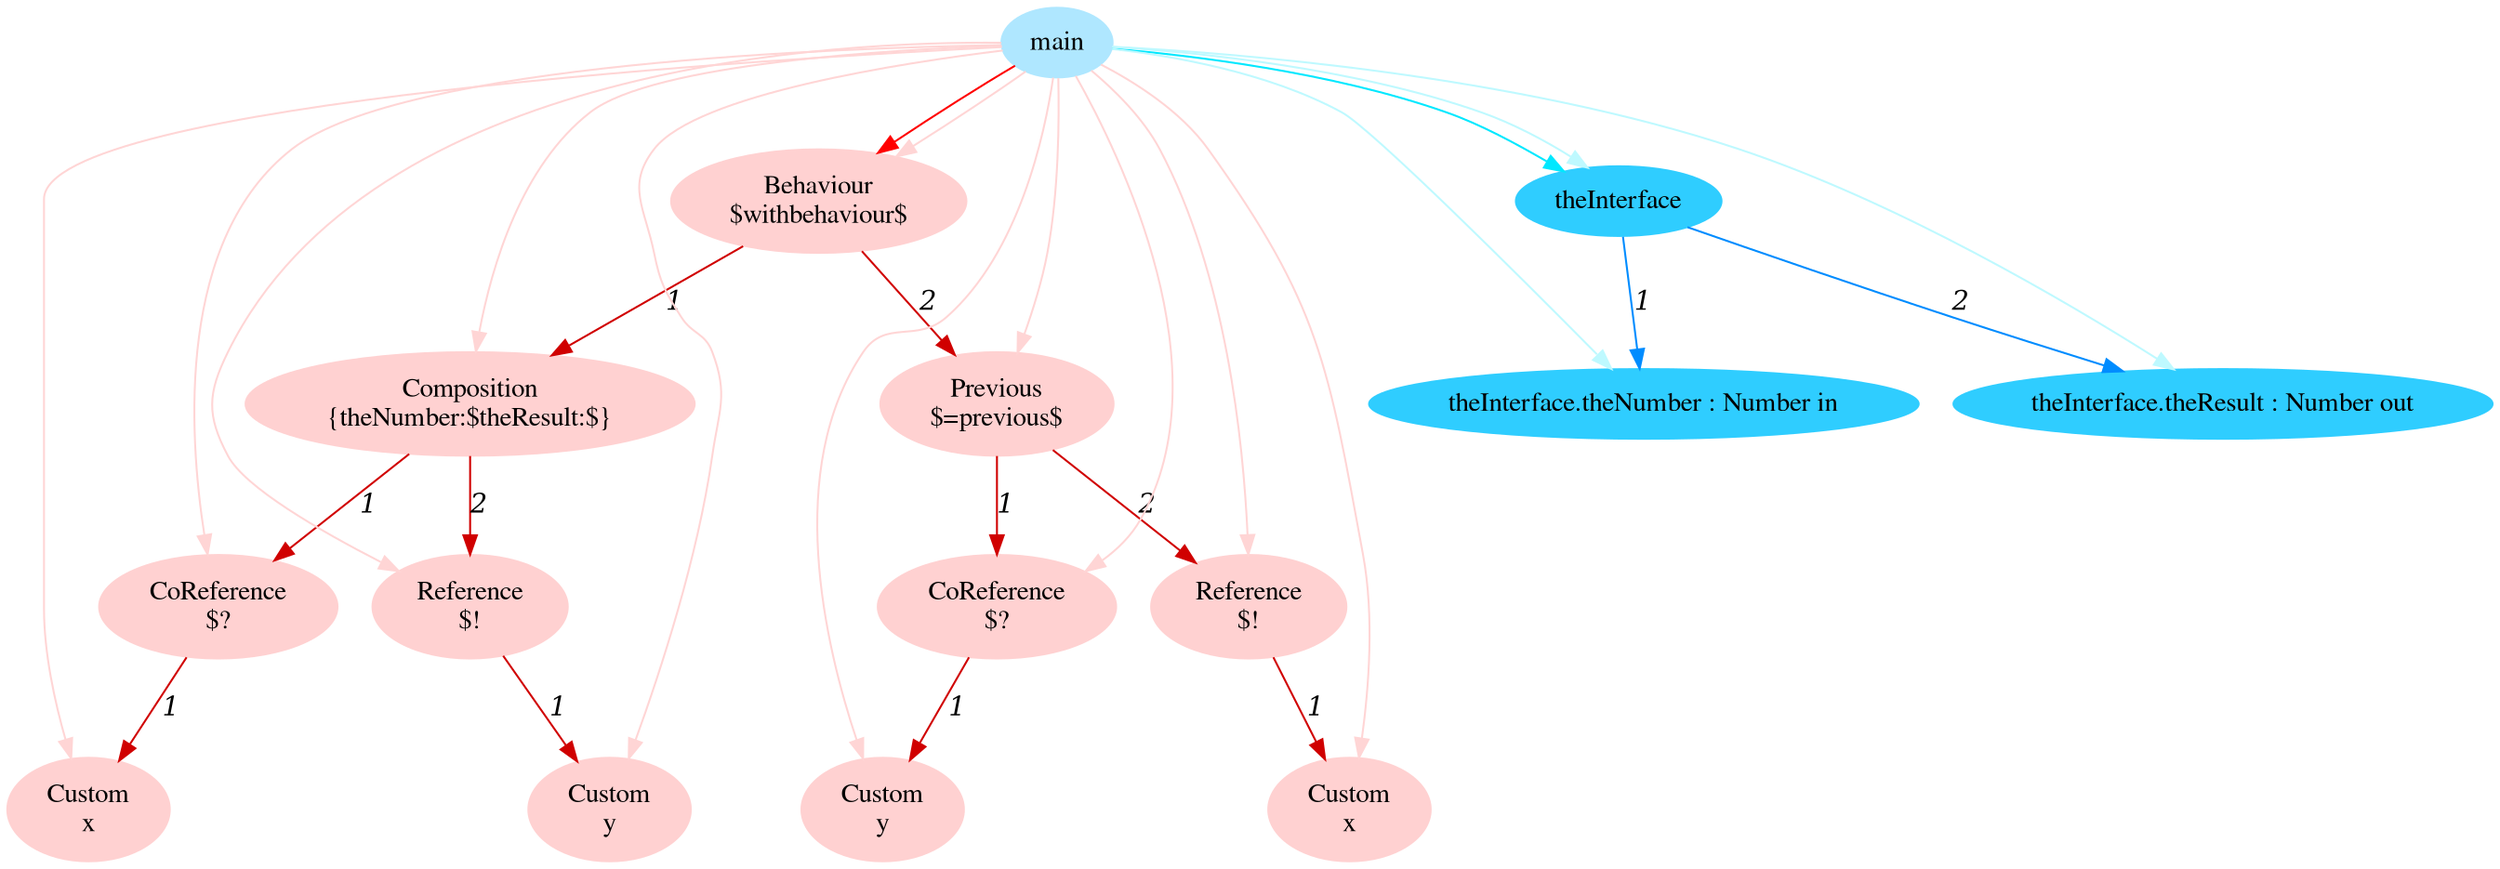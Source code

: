digraph g{node_15478 [shape="ellipse", style="filled", color="#ffd1d1", fontname="Times", label="Behaviour
$withbehaviour$" ]
node_15480 [shape="ellipse", style="filled", color="#ffd1d1", fontname="Times", label="Composition
{theNumber:$theResult:$}" ]
node_15482 [shape="ellipse", style="filled", color="#ffd1d1", fontname="Times", label="CoReference
$?" ]
node_15484 [shape="ellipse", style="filled", color="#ffd1d1", fontname="Times", label="Custom
x" ]
node_15487 [shape="ellipse", style="filled", color="#ffd1d1", fontname="Times", label="Reference
$!" ]
node_15489 [shape="ellipse", style="filled", color="#ffd1d1", fontname="Times", label="Custom
y" ]
node_15494 [shape="ellipse", style="filled", color="#ffd1d1", fontname="Times", label="Previous
$=previous$" ]
node_15496 [shape="ellipse", style="filled", color="#ffd1d1", fontname="Times", label="CoReference
$?" ]
node_15498 [shape="ellipse", style="filled", color="#ffd1d1", fontname="Times", label="Custom
y" ]
node_15501 [shape="ellipse", style="filled", color="#ffd1d1", fontname="Times", label="Reference
$!" ]
node_15503 [shape="ellipse", style="filled", color="#ffd1d1", fontname="Times", label="Custom
x" ]
node_15468 [shape="ellipse", style="filled", color="#afe7ff", fontname="Times", label="main" ]
node_15469 [shape="ellipse", style="filled", color="#2fcdff", fontname="Times", label="theInterface" ]
node_15470 [shape="ellipse", style="filled", color="#2fcdff", fontname="Times", label="theInterface.theNumber : Number in" ]
node_15472 [shape="ellipse", style="filled", color="#2fcdff", fontname="Times", label="theInterface.theResult : Number out" ]
node_15482 -> node_15484 [dir=forward, arrowHead=normal, fontname="Times-Italic", arrowsize=1, color="#d00000", label="1",  headlabel="", taillabel="" ]
node_15487 -> node_15489 [dir=forward, arrowHead=normal, fontname="Times-Italic", arrowsize=1, color="#d00000", label="1",  headlabel="", taillabel="" ]
node_15480 -> node_15482 [dir=forward, arrowHead=normal, fontname="Times-Italic", arrowsize=1, color="#d00000", label="1",  headlabel="", taillabel="" ]
node_15480 -> node_15487 [dir=forward, arrowHead=normal, fontname="Times-Italic", arrowsize=1, color="#d00000", label="2",  headlabel="", taillabel="" ]
node_15496 -> node_15498 [dir=forward, arrowHead=normal, fontname="Times-Italic", arrowsize=1, color="#d00000", label="1",  headlabel="", taillabel="" ]
node_15501 -> node_15503 [dir=forward, arrowHead=normal, fontname="Times-Italic", arrowsize=1, color="#d00000", label="1",  headlabel="", taillabel="" ]
node_15494 -> node_15496 [dir=forward, arrowHead=normal, fontname="Times-Italic", arrowsize=1, color="#d00000", label="1",  headlabel="", taillabel="" ]
node_15494 -> node_15501 [dir=forward, arrowHead=normal, fontname="Times-Italic", arrowsize=1, color="#d00000", label="2",  headlabel="", taillabel="" ]
node_15478 -> node_15480 [dir=forward, arrowHead=normal, fontname="Times-Italic", arrowsize=1, color="#d00000", label="1",  headlabel="", taillabel="" ]
node_15478 -> node_15494 [dir=forward, arrowHead=normal, fontname="Times-Italic", arrowsize=1, color="#d00000", label="2",  headlabel="", taillabel="" ]
node_15468 -> node_15478 [dir=forward, arrowHead=normal, fontname="Times-Italic", arrowsize=1, color="#ff0000", label="",  headlabel="", taillabel="" ]
node_15468 -> node_15478 [dir=forward, arrowHead=normal, fontname="Times-Italic", arrowsize=1, color="#ffd5d5", label="",  headlabel="", taillabel="" ]
node_15468 -> node_15480 [dir=forward, arrowHead=normal, fontname="Times-Italic", arrowsize=1, color="#ffd5d5", label="",  headlabel="", taillabel="" ]
node_15468 -> node_15482 [dir=forward, arrowHead=normal, fontname="Times-Italic", arrowsize=1, color="#ffd5d5", label="",  headlabel="", taillabel="" ]
node_15468 -> node_15484 [dir=forward, arrowHead=normal, fontname="Times-Italic", arrowsize=1, color="#ffd5d5", label="",  headlabel="", taillabel="" ]
node_15468 -> node_15487 [dir=forward, arrowHead=normal, fontname="Times-Italic", arrowsize=1, color="#ffd5d5", label="",  headlabel="", taillabel="" ]
node_15468 -> node_15489 [dir=forward, arrowHead=normal, fontname="Times-Italic", arrowsize=1, color="#ffd5d5", label="",  headlabel="", taillabel="" ]
node_15468 -> node_15494 [dir=forward, arrowHead=normal, fontname="Times-Italic", arrowsize=1, color="#ffd5d5", label="",  headlabel="", taillabel="" ]
node_15468 -> node_15496 [dir=forward, arrowHead=normal, fontname="Times-Italic", arrowsize=1, color="#ffd5d5", label="",  headlabel="", taillabel="" ]
node_15468 -> node_15498 [dir=forward, arrowHead=normal, fontname="Times-Italic", arrowsize=1, color="#ffd5d5", label="",  headlabel="", taillabel="" ]
node_15468 -> node_15501 [dir=forward, arrowHead=normal, fontname="Times-Italic", arrowsize=1, color="#ffd5d5", label="",  headlabel="", taillabel="" ]
node_15468 -> node_15503 [dir=forward, arrowHead=normal, fontname="Times-Italic", arrowsize=1, color="#ffd5d5", label="",  headlabel="", taillabel="" ]
node_15468 -> node_15469 [dir=forward, arrowHead=normal, fontname="Times-Italic", arrowsize=1, color="#00e8ff", label="",  headlabel="", taillabel="" ]
node_15468 -> node_15470 [dir=forward, arrowHead=normal, fontname="Times-Italic", arrowsize=1, color="#bef9ff", label="",  headlabel="", taillabel="" ]
node_15468 -> node_15472 [dir=forward, arrowHead=normal, fontname="Times-Italic", arrowsize=1, color="#bef9ff", label="",  headlabel="", taillabel="" ]
node_15468 -> node_15469 [dir=forward, arrowHead=normal, fontname="Times-Italic", arrowsize=1, color="#bef9ff", label="",  headlabel="", taillabel="" ]
node_15469 -> node_15470 [dir=forward, arrowHead=normal, fontname="Times-Italic", arrowsize=1, color="#008cff", label="1",  headlabel="", taillabel="" ]
node_15469 -> node_15472 [dir=forward, arrowHead=normal, fontname="Times-Italic", arrowsize=1, color="#008cff", label="2",  headlabel="", taillabel="" ]
}